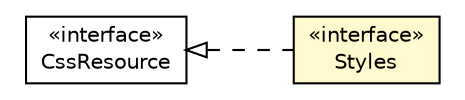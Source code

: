 #!/usr/local/bin/dot
#
# Class diagram 
# Generated by UMLGraph version R5_6-24-gf6e263 (http://www.umlgraph.org/)
#

digraph G {
	edge [fontname="Helvetica",fontsize=10,labelfontname="Helvetica",labelfontsize=10];
	node [fontname="Helvetica",fontsize=10,shape=plaintext];
	nodesep=0.25;
	ranksep=0.5;
	rankdir=LR;
	// com.gwtplatform.carstore.client.resources.AppResources.Styles
	c84563 [label=<<table title="com.gwtplatform.carstore.client.resources.AppResources.Styles" border="0" cellborder="1" cellspacing="0" cellpadding="2" port="p" bgcolor="lemonChiffon" href="./AppResources.Styles.html">
		<tr><td><table border="0" cellspacing="0" cellpadding="1">
<tr><td align="center" balign="center"> &#171;interface&#187; </td></tr>
<tr><td align="center" balign="center"> Styles </td></tr>
		</table></td></tr>
		</table>>, URL="./AppResources.Styles.html", fontname="Helvetica", fontcolor="black", fontsize=10.0];
	//com.gwtplatform.carstore.client.resources.AppResources.Styles implements com.google.gwt.resources.client.CssResource
	c84638:p -> c84563:p [dir=back,arrowtail=empty,style=dashed];
	// com.google.gwt.resources.client.CssResource
	c84638 [label=<<table title="com.google.gwt.resources.client.CssResource" border="0" cellborder="1" cellspacing="0" cellpadding="2" port="p" href="http://google-web-toolkit.googlecode.com/svn/javadoc/latest/com/google/gwt/resources/client/CssResource.html">
		<tr><td><table border="0" cellspacing="0" cellpadding="1">
<tr><td align="center" balign="center"> &#171;interface&#187; </td></tr>
<tr><td align="center" balign="center"> CssResource </td></tr>
		</table></td></tr>
		</table>>, URL="http://google-web-toolkit.googlecode.com/svn/javadoc/latest/com/google/gwt/resources/client/CssResource.html", fontname="Helvetica", fontcolor="black", fontsize=10.0];
}


